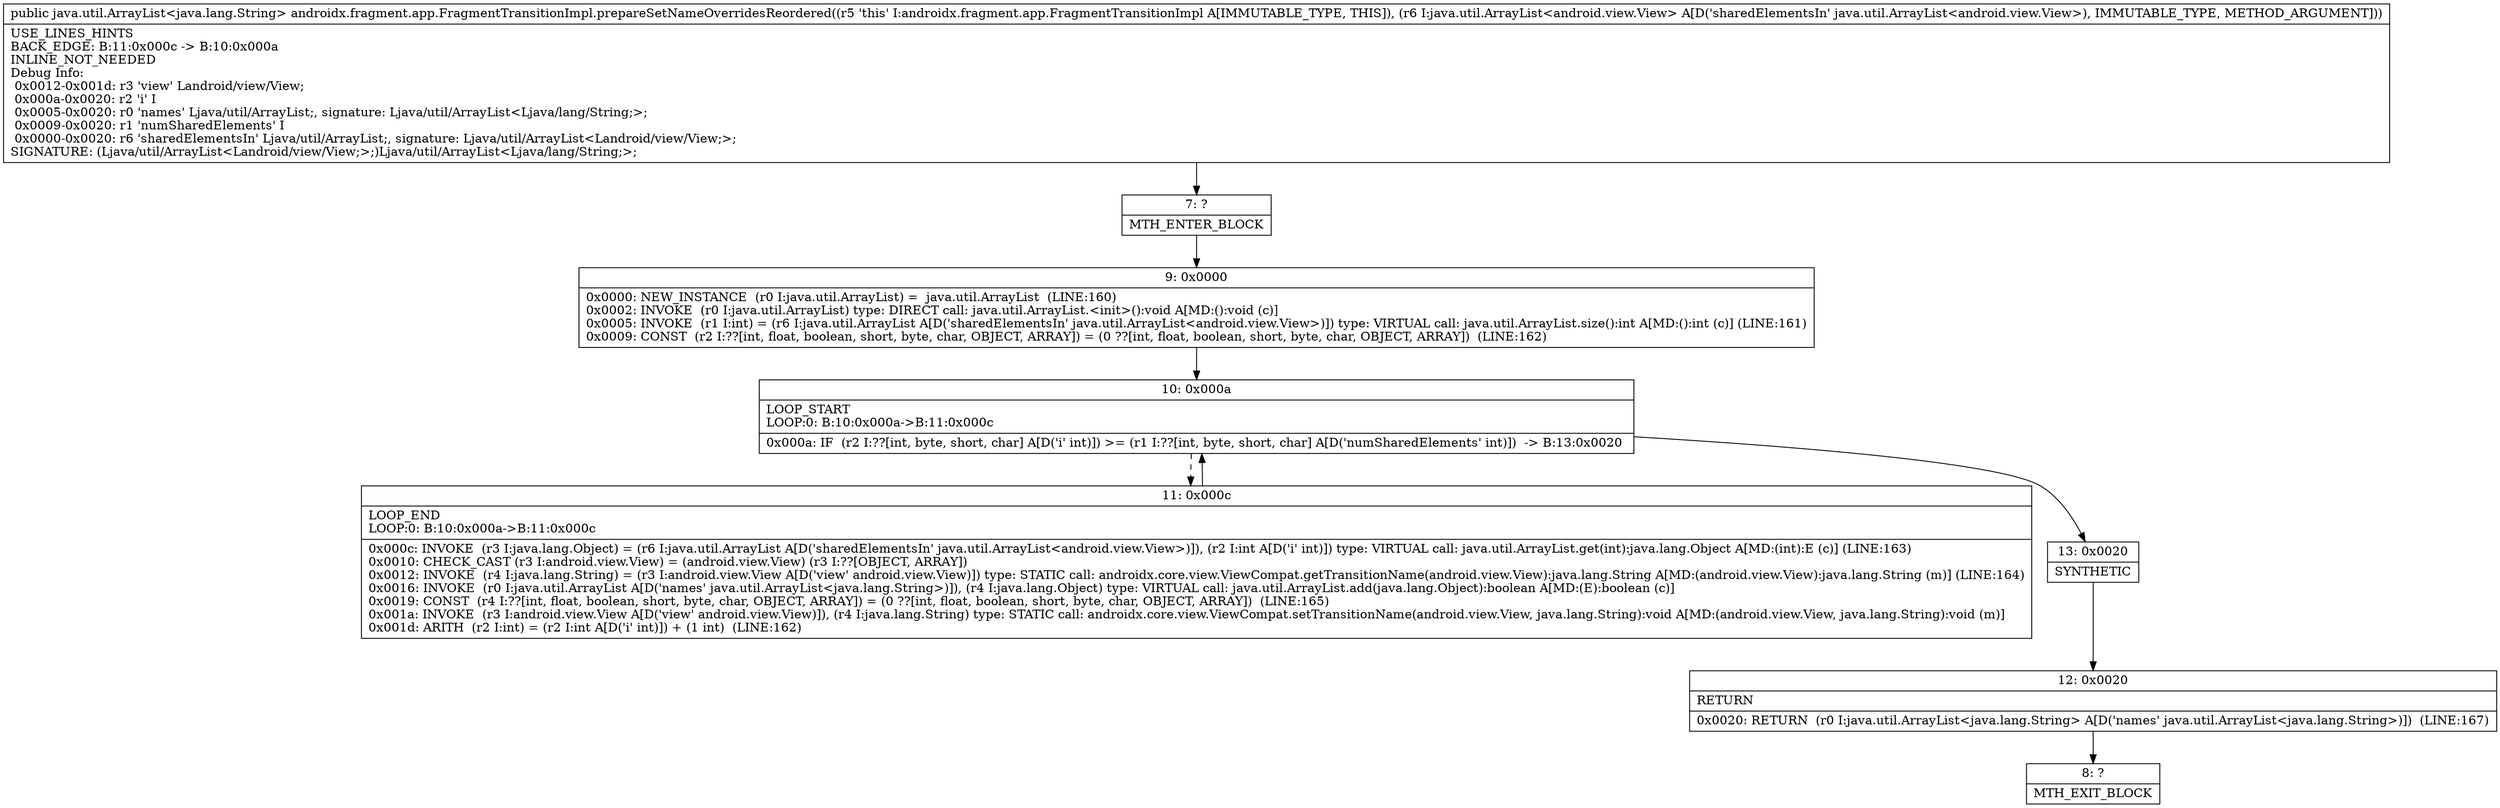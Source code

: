 digraph "CFG forandroidx.fragment.app.FragmentTransitionImpl.prepareSetNameOverridesReordered(Ljava\/util\/ArrayList;)Ljava\/util\/ArrayList;" {
Node_7 [shape=record,label="{7\:\ ?|MTH_ENTER_BLOCK\l}"];
Node_9 [shape=record,label="{9\:\ 0x0000|0x0000: NEW_INSTANCE  (r0 I:java.util.ArrayList) =  java.util.ArrayList  (LINE:160)\l0x0002: INVOKE  (r0 I:java.util.ArrayList) type: DIRECT call: java.util.ArrayList.\<init\>():void A[MD:():void (c)]\l0x0005: INVOKE  (r1 I:int) = (r6 I:java.util.ArrayList A[D('sharedElementsIn' java.util.ArrayList\<android.view.View\>)]) type: VIRTUAL call: java.util.ArrayList.size():int A[MD:():int (c)] (LINE:161)\l0x0009: CONST  (r2 I:??[int, float, boolean, short, byte, char, OBJECT, ARRAY]) = (0 ??[int, float, boolean, short, byte, char, OBJECT, ARRAY])  (LINE:162)\l}"];
Node_10 [shape=record,label="{10\:\ 0x000a|LOOP_START\lLOOP:0: B:10:0x000a\-\>B:11:0x000c\l|0x000a: IF  (r2 I:??[int, byte, short, char] A[D('i' int)]) \>= (r1 I:??[int, byte, short, char] A[D('numSharedElements' int)])  \-\> B:13:0x0020 \l}"];
Node_11 [shape=record,label="{11\:\ 0x000c|LOOP_END\lLOOP:0: B:10:0x000a\-\>B:11:0x000c\l|0x000c: INVOKE  (r3 I:java.lang.Object) = (r6 I:java.util.ArrayList A[D('sharedElementsIn' java.util.ArrayList\<android.view.View\>)]), (r2 I:int A[D('i' int)]) type: VIRTUAL call: java.util.ArrayList.get(int):java.lang.Object A[MD:(int):E (c)] (LINE:163)\l0x0010: CHECK_CAST (r3 I:android.view.View) = (android.view.View) (r3 I:??[OBJECT, ARRAY]) \l0x0012: INVOKE  (r4 I:java.lang.String) = (r3 I:android.view.View A[D('view' android.view.View)]) type: STATIC call: androidx.core.view.ViewCompat.getTransitionName(android.view.View):java.lang.String A[MD:(android.view.View):java.lang.String (m)] (LINE:164)\l0x0016: INVOKE  (r0 I:java.util.ArrayList A[D('names' java.util.ArrayList\<java.lang.String\>)]), (r4 I:java.lang.Object) type: VIRTUAL call: java.util.ArrayList.add(java.lang.Object):boolean A[MD:(E):boolean (c)]\l0x0019: CONST  (r4 I:??[int, float, boolean, short, byte, char, OBJECT, ARRAY]) = (0 ??[int, float, boolean, short, byte, char, OBJECT, ARRAY])  (LINE:165)\l0x001a: INVOKE  (r3 I:android.view.View A[D('view' android.view.View)]), (r4 I:java.lang.String) type: STATIC call: androidx.core.view.ViewCompat.setTransitionName(android.view.View, java.lang.String):void A[MD:(android.view.View, java.lang.String):void (m)]\l0x001d: ARITH  (r2 I:int) = (r2 I:int A[D('i' int)]) + (1 int)  (LINE:162)\l}"];
Node_13 [shape=record,label="{13\:\ 0x0020|SYNTHETIC\l}"];
Node_12 [shape=record,label="{12\:\ 0x0020|RETURN\l|0x0020: RETURN  (r0 I:java.util.ArrayList\<java.lang.String\> A[D('names' java.util.ArrayList\<java.lang.String\>)])  (LINE:167)\l}"];
Node_8 [shape=record,label="{8\:\ ?|MTH_EXIT_BLOCK\l}"];
MethodNode[shape=record,label="{public java.util.ArrayList\<java.lang.String\> androidx.fragment.app.FragmentTransitionImpl.prepareSetNameOverridesReordered((r5 'this' I:androidx.fragment.app.FragmentTransitionImpl A[IMMUTABLE_TYPE, THIS]), (r6 I:java.util.ArrayList\<android.view.View\> A[D('sharedElementsIn' java.util.ArrayList\<android.view.View\>), IMMUTABLE_TYPE, METHOD_ARGUMENT]))  | USE_LINES_HINTS\lBACK_EDGE: B:11:0x000c \-\> B:10:0x000a\lINLINE_NOT_NEEDED\lDebug Info:\l  0x0012\-0x001d: r3 'view' Landroid\/view\/View;\l  0x000a\-0x0020: r2 'i' I\l  0x0005\-0x0020: r0 'names' Ljava\/util\/ArrayList;, signature: Ljava\/util\/ArrayList\<Ljava\/lang\/String;\>;\l  0x0009\-0x0020: r1 'numSharedElements' I\l  0x0000\-0x0020: r6 'sharedElementsIn' Ljava\/util\/ArrayList;, signature: Ljava\/util\/ArrayList\<Landroid\/view\/View;\>;\lSIGNATURE: (Ljava\/util\/ArrayList\<Landroid\/view\/View;\>;)Ljava\/util\/ArrayList\<Ljava\/lang\/String;\>;\l}"];
MethodNode -> Node_7;Node_7 -> Node_9;
Node_9 -> Node_10;
Node_10 -> Node_11[style=dashed];
Node_10 -> Node_13;
Node_11 -> Node_10;
Node_13 -> Node_12;
Node_12 -> Node_8;
}

